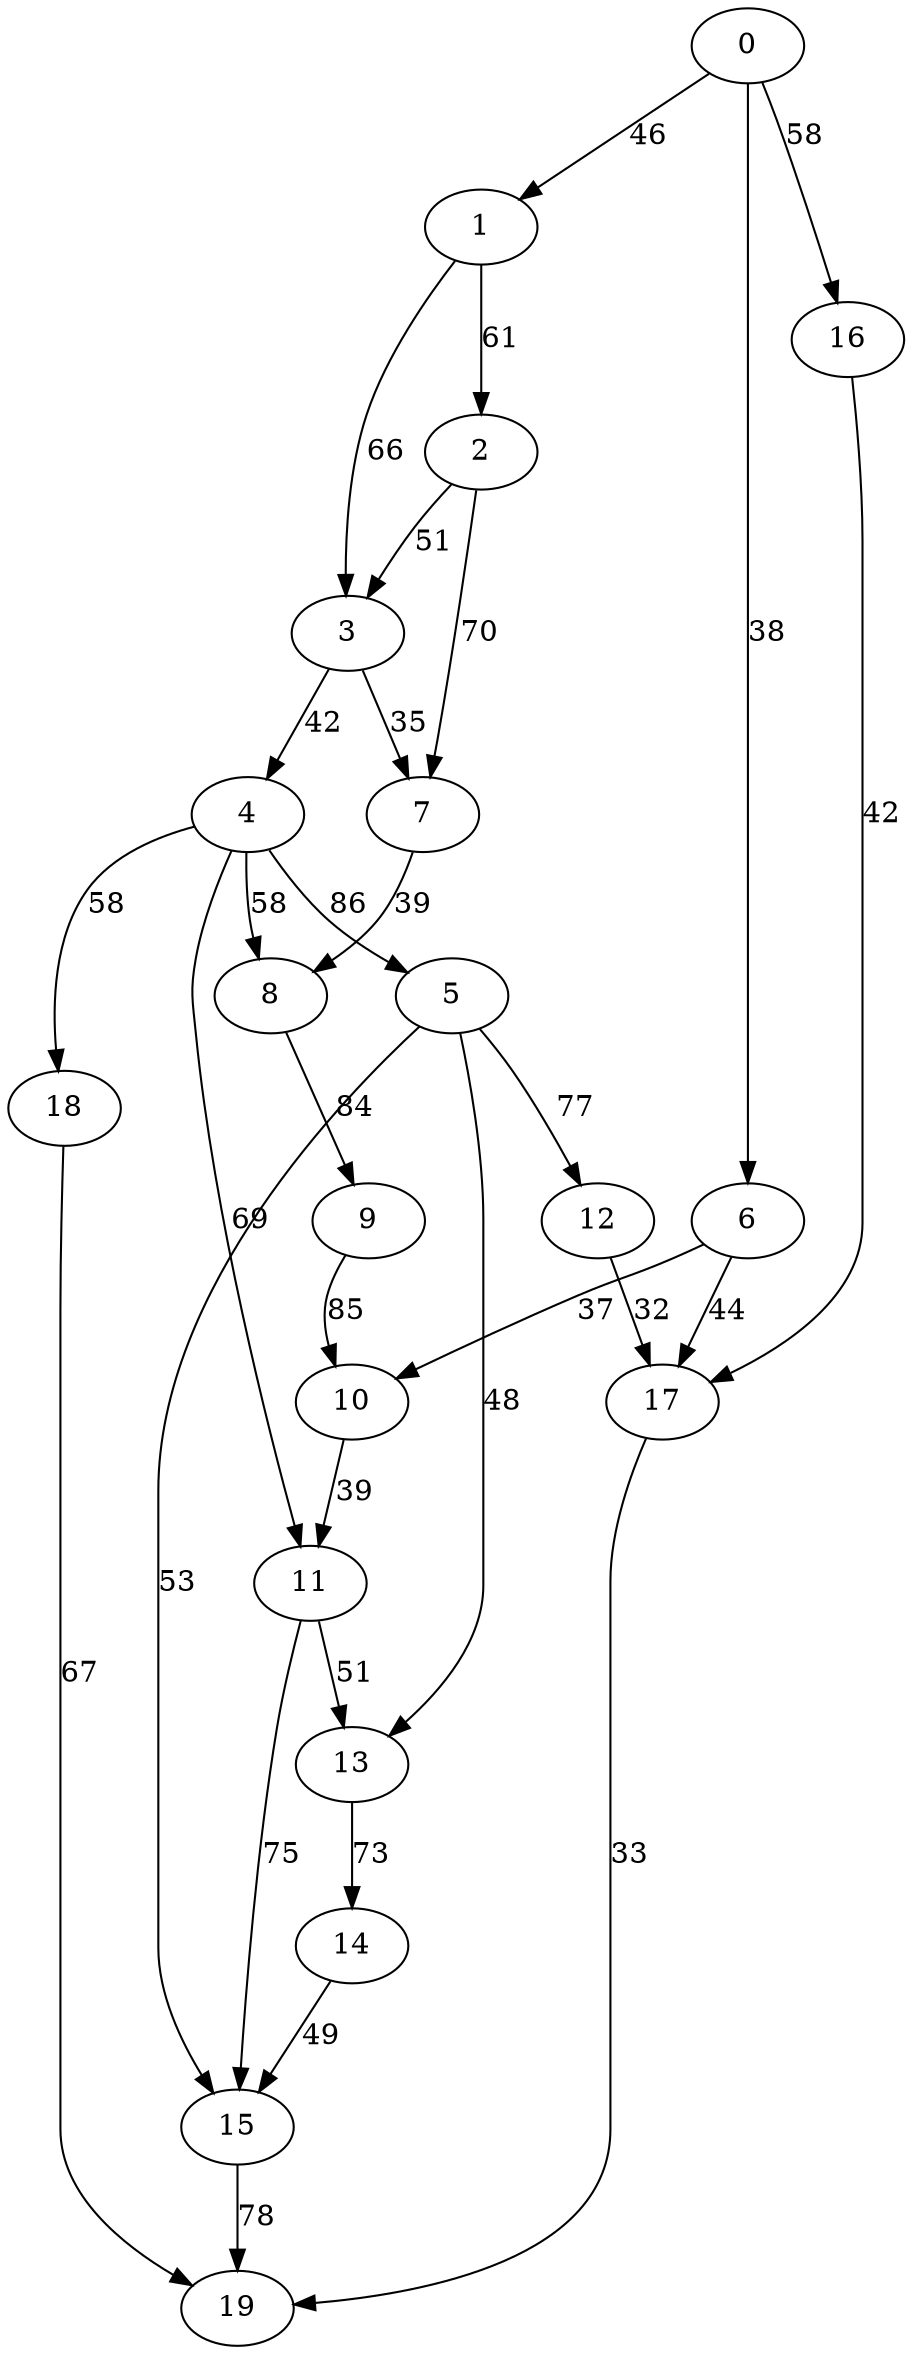 digraph t20p4r5_18 {
0 -> 1 [ label = 46 ];
0 -> 6 [ label = 38 ];
0 -> 16 [ label = 58 ];
1 -> 2 [ label = 61 ];
1 -> 3 [ label = 66 ];
2 -> 3 [ label = 51 ];
2 -> 7 [ label = 70 ];
3 -> 4 [ label = 42 ];
3 -> 7 [ label = 35 ];
4 -> 5 [ label = 86 ];
4 -> 8 [ label = 58 ];
4 -> 11 [ label = 69 ];
4 -> 18 [ label = 58 ];
5 -> 12 [ label = 77 ];
5 -> 13 [ label = 48 ];
5 -> 15 [ label = 53 ];
6 -> 10 [ label = 37 ];
6 -> 17 [ label = 44 ];
7 -> 8 [ label = 39 ];
8 -> 9 [ label = 84 ];
9 -> 10 [ label = 85 ];
10 -> 11 [ label = 39 ];
11 -> 13 [ label = 51 ];
11 -> 15 [ label = 75 ];
12 -> 17 [ label = 32 ];
13 -> 14 [ label = 73 ];
14 -> 15 [ label = 49 ];
15 -> 19 [ label = 78 ];
16 -> 17 [ label = 42 ];
17 -> 19 [ label = 33 ];
18 -> 19 [ label = 67 ];
 }

